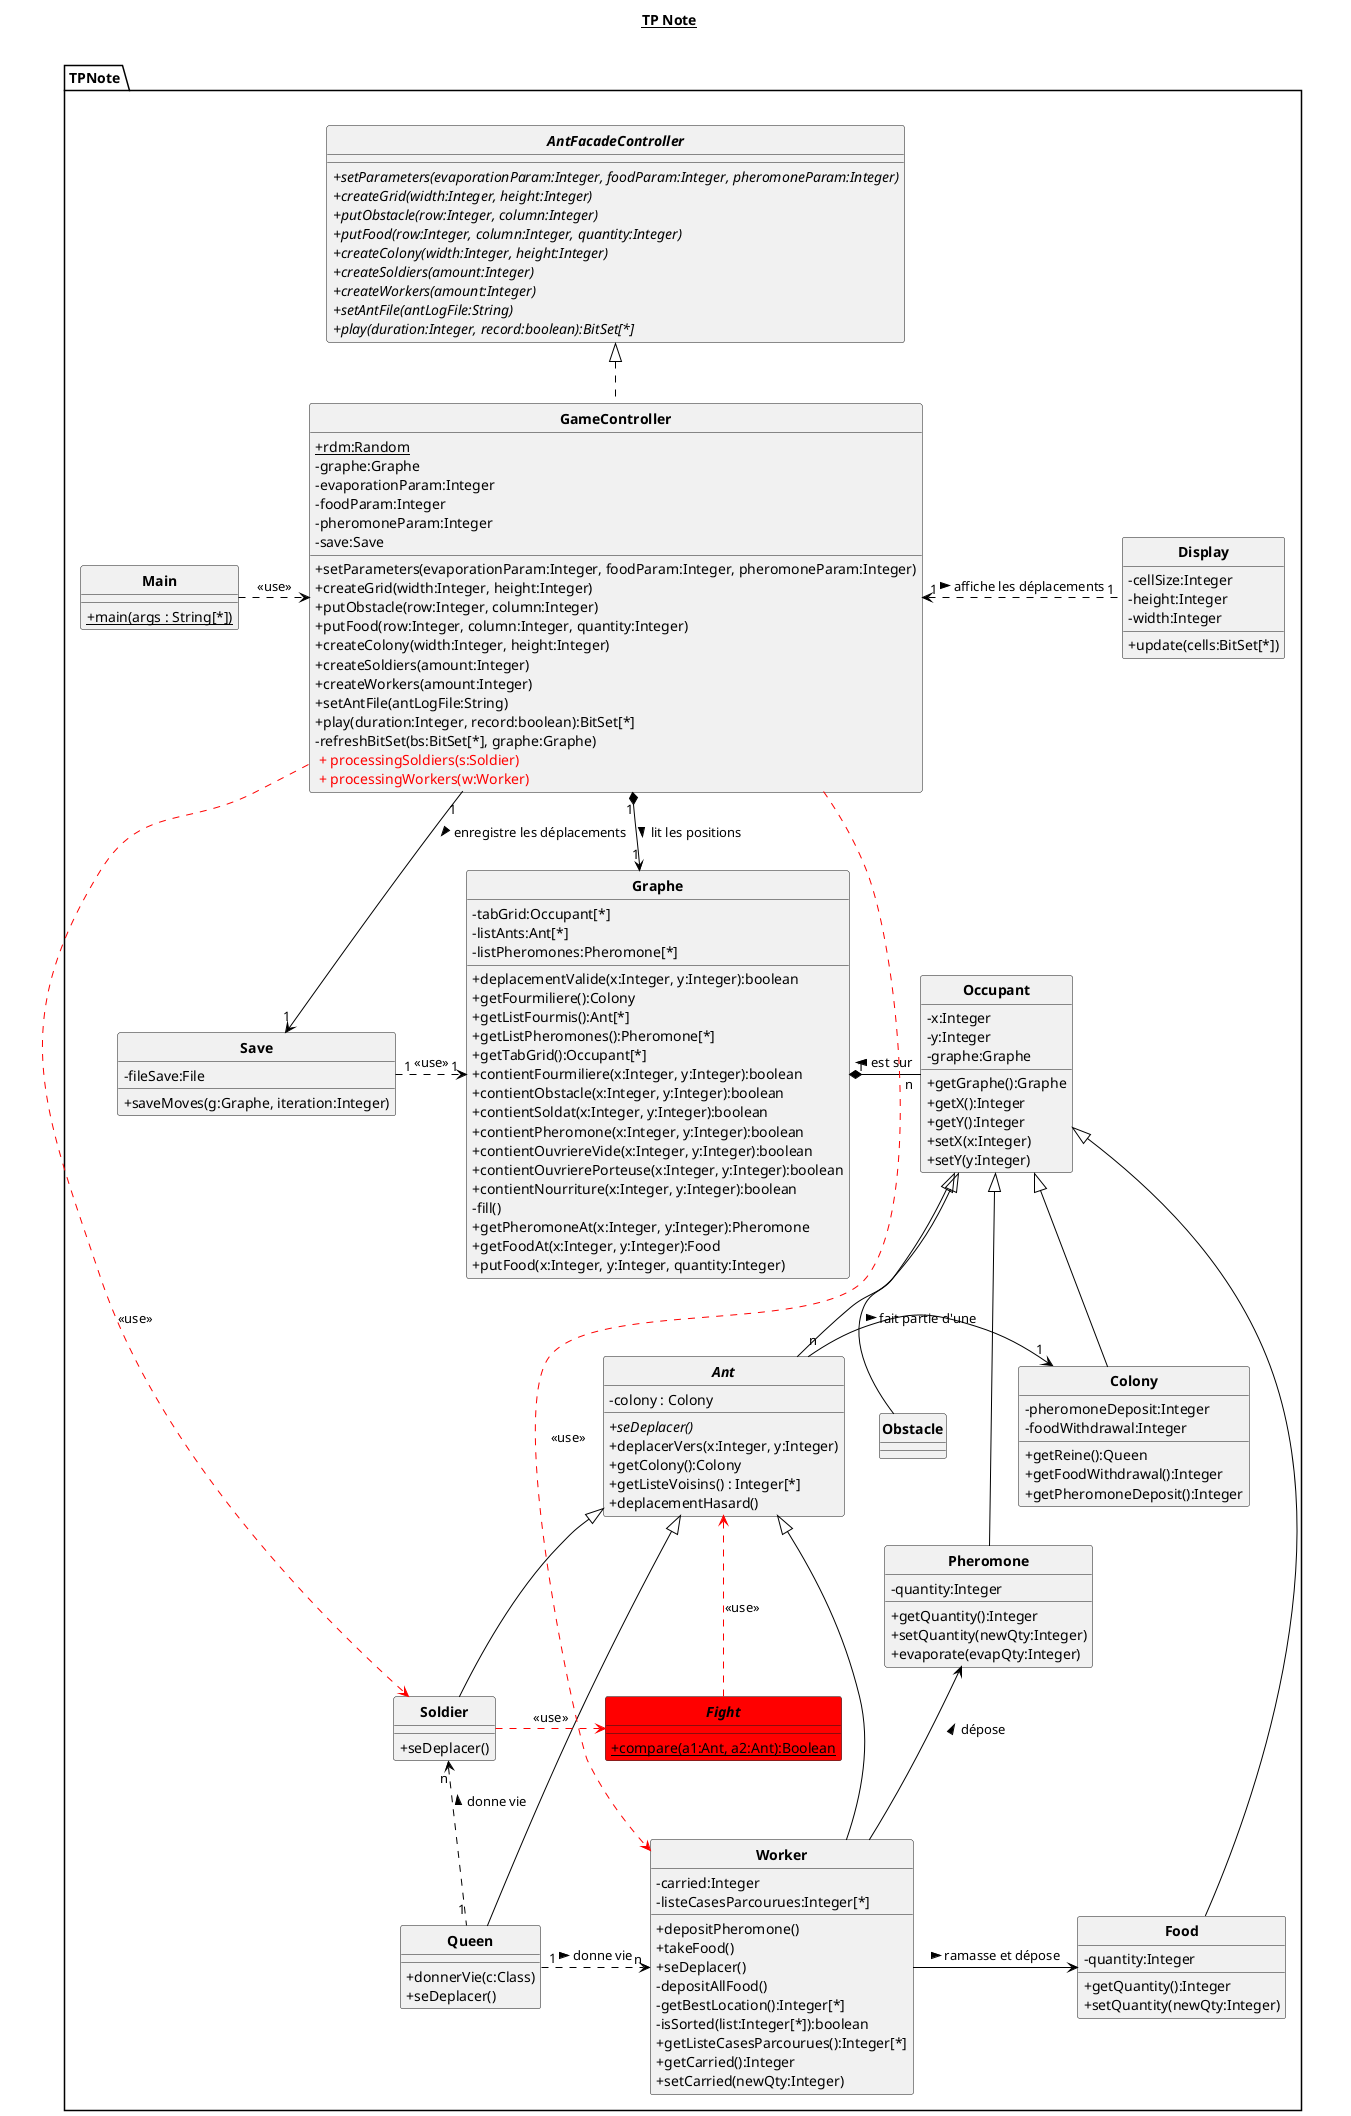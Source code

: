 @startuml
'https://plantuml.com/class-diagram

skinparam style strictuml
skinparam classAttributeIconSize 0
skinparam circledCharacterRadius 0
skinparam circledCharacterFontSize 0
skinparam classFontStyle Bold
skinparam ArrowColor black

title __TP Note__\n

namespace TPNote {

    abstract class Ant extends Occupant
    {
        - colony : Colony

        {abstract} + seDeplacer()
        + deplacerVers(x:Integer, y:Integer)
        + getColony():Colony
        + getListeVoisins() : Integer[*]
        + deplacementHasard()
    }

    interface AntFacadeController
    {
        {abstract} + setParameters(evaporationParam:Integer, foodParam:Integer, pheromoneParam:Integer)
        {abstract} + createGrid(width:Integer, height:Integer)
        {abstract} + putObstacle(row:Integer, column:Integer)
        {abstract} + putFood(row:Integer, column:Integer, quantity:Integer)
        {abstract} + createColony(width:Integer, height:Integer)
        {abstract} + createSoldiers(amount:Integer)
        {abstract} + createWorkers(amount:Integer)
        {abstract} + setAntFile(antLogFile:String)
        {abstract} + play(duration:Integer, record:boolean):BitSet[*]
    }

    class Colony extends Occupant
    {
        - pheromoneDeposit:Integer
        - foodWithdrawal:Integer

        + getReine():Queen
        + getFoodWithdrawal():Integer
        + getPheromoneDeposit():Integer
    }


    class Display
    {
        - cellSize:Integer
        - height:Integer
        - width:Integer

        + update(cells:BitSet[*])
    }

    class Food extends Occupant
    {
        - quantity:Integer

        + getQuantity():Integer
        + setQuantity(newQty:Integer)
    }

    class GameController implements AntFacadeController
    {
        {static} + rdm:Random
        - graphe:Graphe
        - evaporationParam:Integer
        - foodParam:Integer
        - pheromoneParam:Integer
        - save:Save

        + setParameters(evaporationParam:Integer, foodParam:Integer, pheromoneParam:Integer)
        + createGrid(width:Integer, height:Integer)
        + putObstacle(row:Integer, column:Integer)
        + putFood(row:Integer, column:Integer, quantity:Integer)
        + createColony(width:Integer, height:Integer)
        + createSoldiers(amount:Integer)
        + createWorkers(amount:Integer)
        + setAntFile(antLogFile:String)
        + play(duration:Integer, record:boolean):BitSet[*]
        - refreshBitSet(bs:BitSet[*], graphe:Graphe)
        <color red> + processingSoldiers(s:Soldier)
        <color red> + processingWorkers(w:Worker)


    }

    class Graphe
    {
        - tabGrid:Occupant[*]
        - listAnts:Ant[*]
        - listPheromones:Pheromone[*]

        + deplacementValide(x:Integer, y:Integer):boolean
        + getFourmiliere():Colony
        + getListFourmis():Ant[*]
        + getListPheromones():Pheromone[*]
        + getTabGrid():Occupant[*]
        + contientFourmiliere(x:Integer, y:Integer):boolean
        + contientObstacle(x:Integer, y:Integer):boolean
        + contientSoldat(x:Integer, y:Integer):boolean
        + contientPheromone(x:Integer, y:Integer):boolean
        + contientOuvriereVide(x:Integer, y:Integer):boolean
        + contientOuvrierePorteuse(x:Integer, y:Integer):boolean
        + contientNourriture(x:Integer, y:Integer):boolean
        - fill()
        + getPheromoneAt(x:Integer, y:Integer):Pheromone
        + getFoodAt(x:Integer, y:Integer):Food
        + putFood(x:Integer, y:Integer, quantity:Integer)
    }

    class Main
    {
        {static} + main(args : String[*])
    }

    class Obstacle extends Occupant
    {

    }

    class Occupant
    {
        - x:Integer
        - y:Integer
        - graphe:Graphe

        + getGraphe():Graphe
        + getX():Integer
        + getY():Integer
        + setX(x:Integer)
        + setY(y:Integer)
    }

    class Pheromone extends Occupant
    {
        - quantity:Integer

        + getQuantity():Integer
        + setQuantity(newQty:Integer)
        + evaporate(evapQty:Integer)

    }
    class Queen extends Ant
    {
        + donnerVie(c:Class)
        + seDeplacer()
    }

    class Save
    {
        - fileSave:File

        + saveMoves(g:Graphe, iteration:Integer)
    }

    class Soldier extends Ant
    {
        + seDeplacer()
    }

    class Worker extends Ant
    {
        - carried:Integer
        - listeCasesParcourues:Integer[*]

        + depositPheromone()
        + takeFood()
        + seDeplacer()
        - depositAllFood()
        - getBestLocation():Integer[*]
        - isSorted(list:Integer[*]):boolean
        + getListeCasesParcourues():Integer[*]
        + getCarried():Integer
        + setCarried(newQty:Integer)
   }

    abstract class Fight #red
    {
        {static} +compare(a1:Ant, a2:Ant):Boolean
    }

    Main .> GameController : <<use>>
    GameController "1" *-> "1" Graphe : lit les positions >
    Graphe "1" *- "n" Occupant : est sur <
    Ant "n" -> "1" Colony : fait partie d'une >
    Queen "1" .up.> "n" Soldier : donne vie >
    Queen "1" .> "n" Worker : donne vie >
    Worker -> Food : ramasse et dépose >
    Worker -up-> Pheromone : dépose >
    GameController "1" <. "1" Display : affiche les déplacements >
    GameController "1" --> "1" Save : enregistre les déplacements >
    Save "1" .> "1" Graphe : <<use>>

    Soldier .> Fight #red : <<use>>
    GameController .> Soldier #red : <<use>>
    GameController .> Worker #red : <<use>>
    Fight .> Ant #red : <<use>>
}
@enduml
